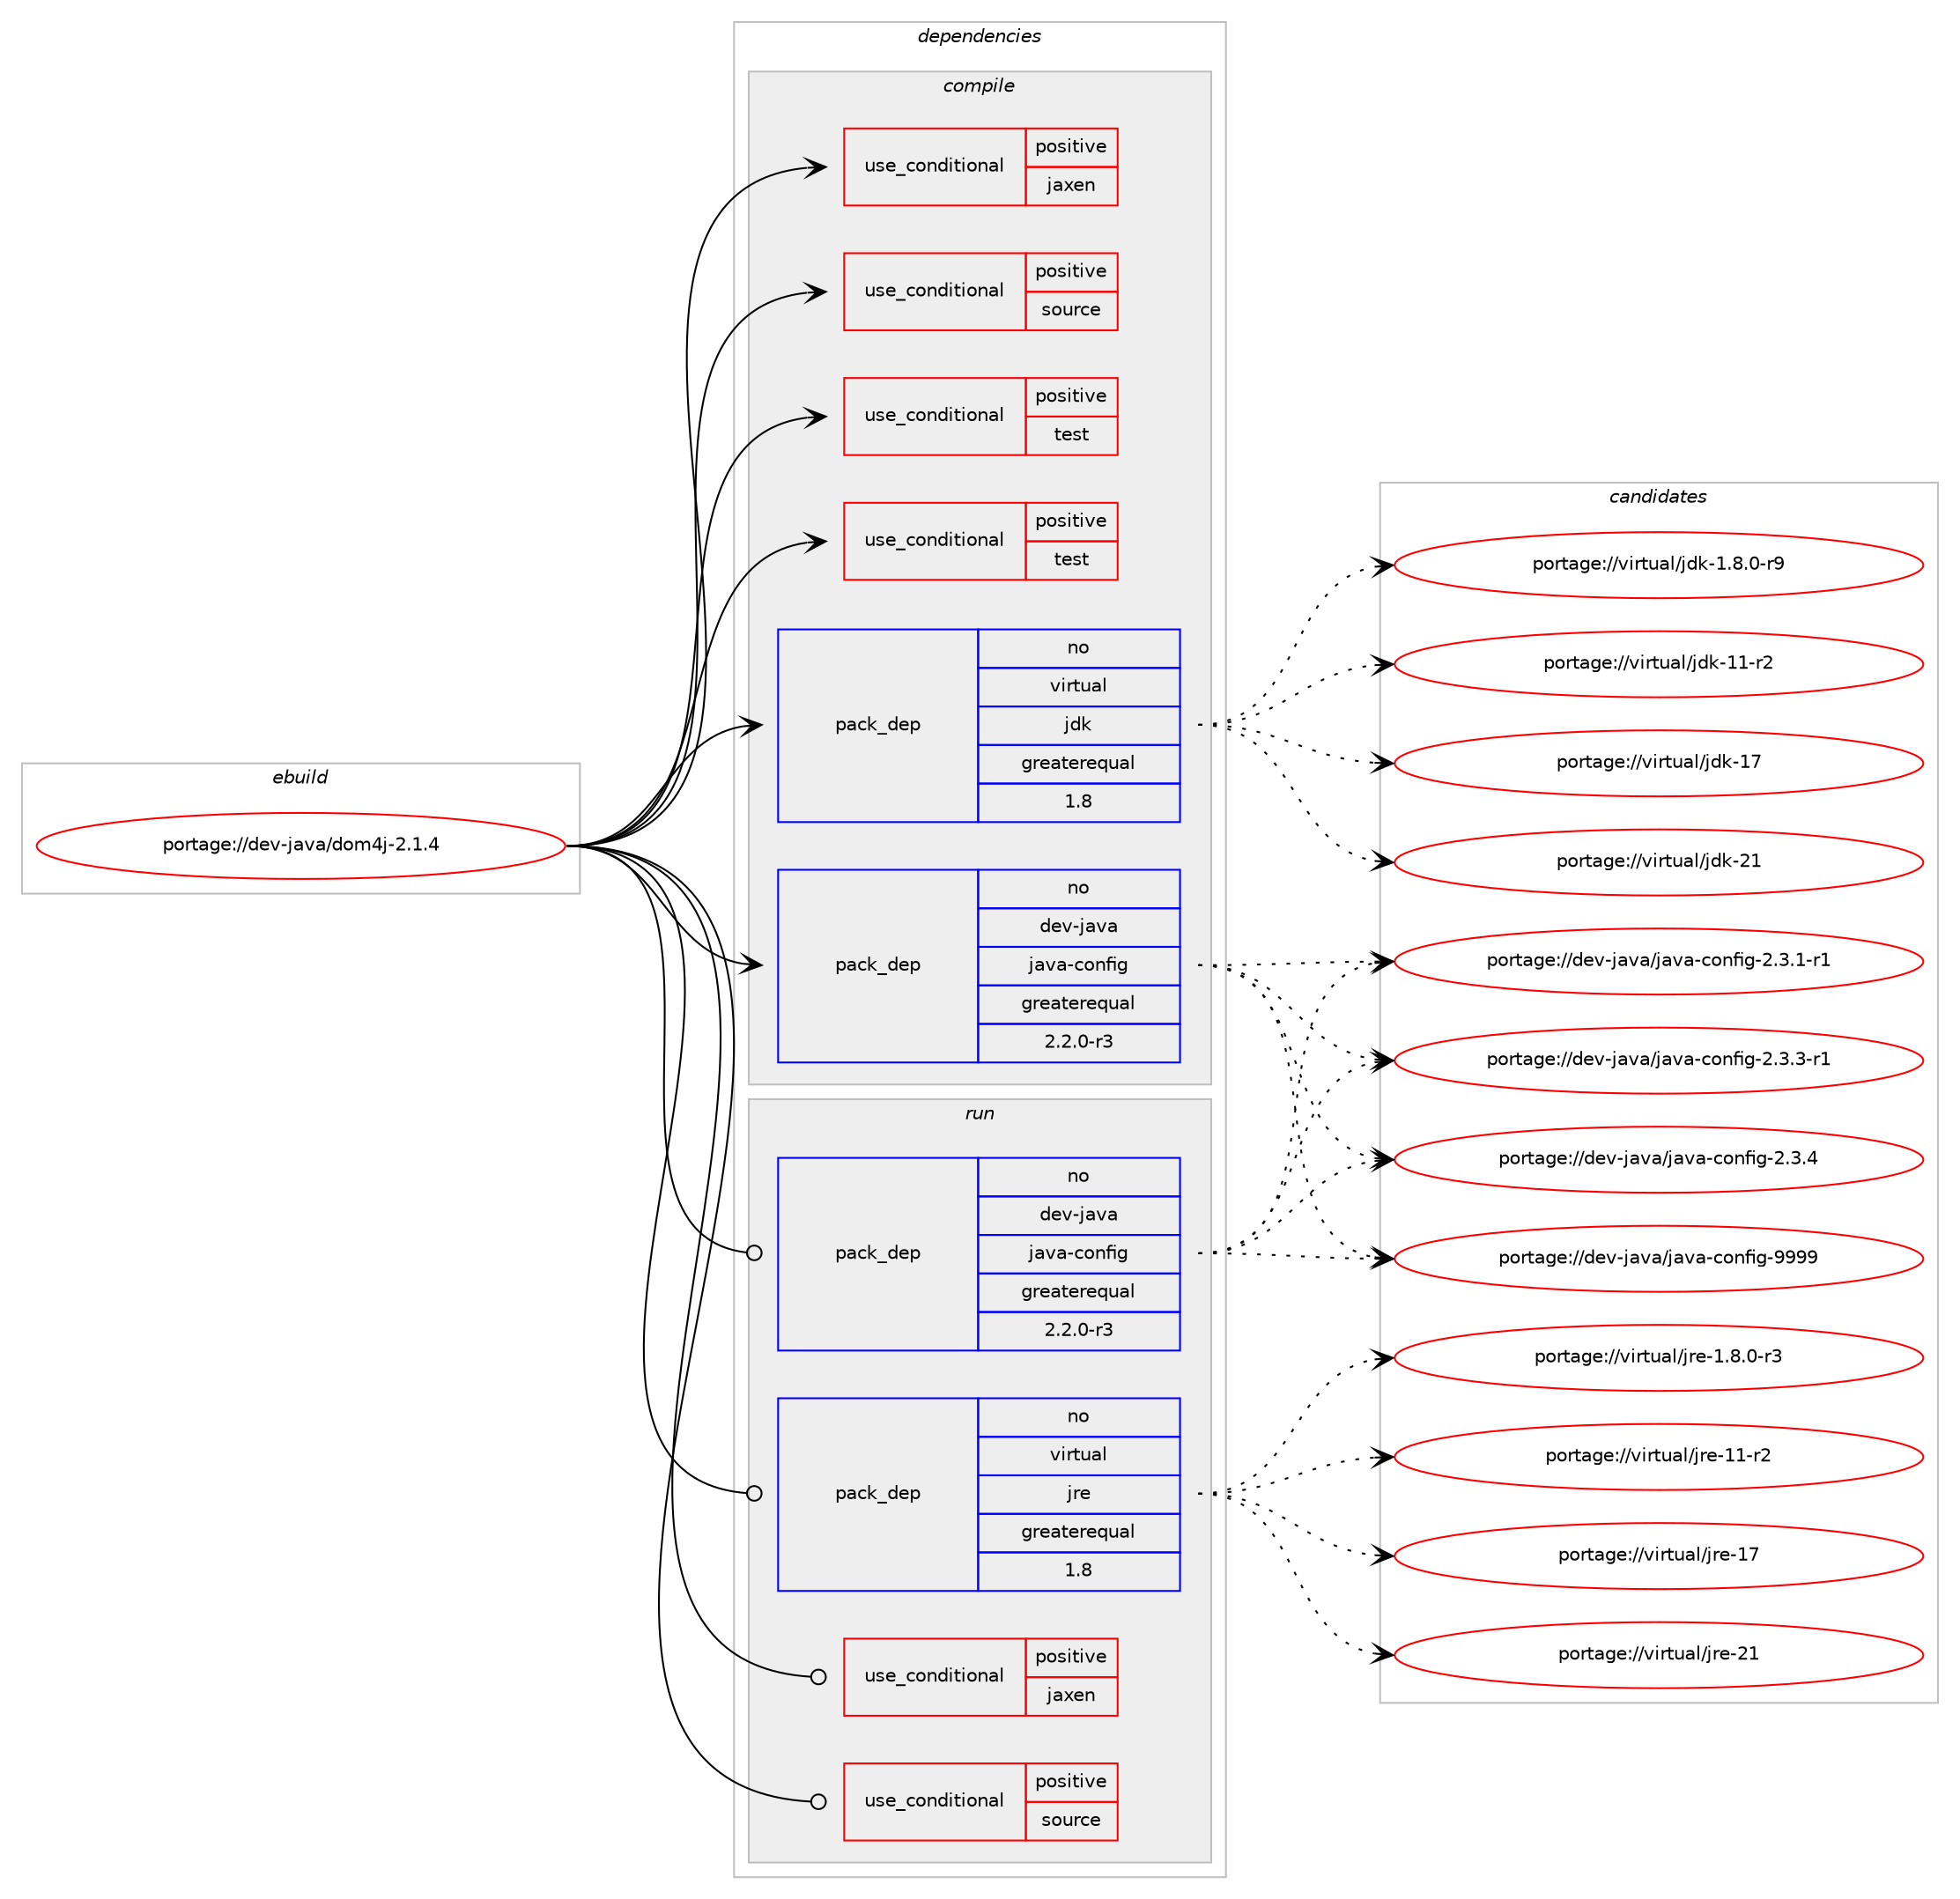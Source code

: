 digraph prolog {

# *************
# Graph options
# *************

newrank=true;
concentrate=true;
compound=true;
graph [rankdir=LR,fontname=Helvetica,fontsize=10,ranksep=1.5];#, ranksep=2.5, nodesep=0.2];
edge  [arrowhead=vee];
node  [fontname=Helvetica,fontsize=10];

# **********
# The ebuild
# **********

subgraph cluster_leftcol {
color=gray;
rank=same;
label=<<i>ebuild</i>>;
id [label="portage://dev-java/dom4j-2.1.4", color=red, width=4, href="../dev-java/dom4j-2.1.4.svg"];
}

# ****************
# The dependencies
# ****************

subgraph cluster_midcol {
color=gray;
label=<<i>dependencies</i>>;
subgraph cluster_compile {
fillcolor="#eeeeee";
style=filled;
label=<<i>compile</i>>;
subgraph cond21020 {
dependency47344 [label=<<TABLE BORDER="0" CELLBORDER="1" CELLSPACING="0" CELLPADDING="4"><TR><TD ROWSPAN="3" CELLPADDING="10">use_conditional</TD></TR><TR><TD>positive</TD></TR><TR><TD>jaxen</TD></TR></TABLE>>, shape=none, color=red];
# *** BEGIN UNKNOWN DEPENDENCY TYPE (TODO) ***
# dependency47344 -> package_dependency(portage://dev-java/dom4j-2.1.4,install,no,dev-java,jaxen,none,[,,],[slot(1.2)],[use(enable(dom4j),none)])
# *** END UNKNOWN DEPENDENCY TYPE (TODO) ***

}
id:e -> dependency47344:w [weight=20,style="solid",arrowhead="vee"];
subgraph cond21021 {
dependency47345 [label=<<TABLE BORDER="0" CELLBORDER="1" CELLSPACING="0" CELLPADDING="4"><TR><TD ROWSPAN="3" CELLPADDING="10">use_conditional</TD></TR><TR><TD>positive</TD></TR><TR><TD>source</TD></TR></TABLE>>, shape=none, color=red];
# *** BEGIN UNKNOWN DEPENDENCY TYPE (TODO) ***
# dependency47345 -> package_dependency(portage://dev-java/dom4j-2.1.4,install,no,app-arch,zip,none,[,,],[],[])
# *** END UNKNOWN DEPENDENCY TYPE (TODO) ***

}
id:e -> dependency47345:w [weight=20,style="solid",arrowhead="vee"];
subgraph cond21022 {
dependency47346 [label=<<TABLE BORDER="0" CELLBORDER="1" CELLSPACING="0" CELLPADDING="4"><TR><TD ROWSPAN="3" CELLPADDING="10">use_conditional</TD></TR><TR><TD>positive</TD></TR><TR><TD>test</TD></TR></TABLE>>, shape=none, color=red];
# *** BEGIN UNKNOWN DEPENDENCY TYPE (TODO) ***
# dependency47346 -> package_dependency(portage://dev-java/dom4j-2.1.4,install,no,dev-java,testng,none,[,,],[slot(0)],[])
# *** END UNKNOWN DEPENDENCY TYPE (TODO) ***

}
id:e -> dependency47346:w [weight=20,style="solid",arrowhead="vee"];
subgraph cond21023 {
dependency47347 [label=<<TABLE BORDER="0" CELLBORDER="1" CELLSPACING="0" CELLPADDING="4"><TR><TD ROWSPAN="3" CELLPADDING="10">use_conditional</TD></TR><TR><TD>positive</TD></TR><TR><TD>test</TD></TR></TABLE>>, shape=none, color=red];
# *** BEGIN UNKNOWN DEPENDENCY TYPE (TODO) ***
# dependency47347 -> package_dependency(portage://dev-java/dom4j-2.1.4,install,no,dev-java,xerces,none,[,,],[slot(2)],[])
# *** END UNKNOWN DEPENDENCY TYPE (TODO) ***

}
id:e -> dependency47347:w [weight=20,style="solid",arrowhead="vee"];
subgraph pack25300 {
dependency47348 [label=<<TABLE BORDER="0" CELLBORDER="1" CELLSPACING="0" CELLPADDING="4" WIDTH="220"><TR><TD ROWSPAN="6" CELLPADDING="30">pack_dep</TD></TR><TR><TD WIDTH="110">no</TD></TR><TR><TD>dev-java</TD></TR><TR><TD>java-config</TD></TR><TR><TD>greaterequal</TD></TR><TR><TD>2.2.0-r3</TD></TR></TABLE>>, shape=none, color=blue];
}
id:e -> dependency47348:w [weight=20,style="solid",arrowhead="vee"];
# *** BEGIN UNKNOWN DEPENDENCY TYPE (TODO) ***
# id -> package_dependency(portage://dev-java/dom4j-2.1.4,install,no,dev-java,jaxb-api,none,[,,],[slot(2)],[])
# *** END UNKNOWN DEPENDENCY TYPE (TODO) ***

# *** BEGIN UNKNOWN DEPENDENCY TYPE (TODO) ***
# id -> package_dependency(portage://dev-java/dom4j-2.1.4,install,no,dev-java,xpp2,none,[,,],[slot(0)],[])
# *** END UNKNOWN DEPENDENCY TYPE (TODO) ***

# *** BEGIN UNKNOWN DEPENDENCY TYPE (TODO) ***
# id -> package_dependency(portage://dev-java/dom4j-2.1.4,install,no,dev-java,xpp3,none,[,,],[slot(0)],[])
# *** END UNKNOWN DEPENDENCY TYPE (TODO) ***

# *** BEGIN UNKNOWN DEPENDENCY TYPE (TODO) ***
# id -> package_dependency(portage://dev-java/dom4j-2.1.4,install,no,dev-java,xsdlib,none,[,,],[slot(0)],[])
# *** END UNKNOWN DEPENDENCY TYPE (TODO) ***

subgraph pack25301 {
dependency47349 [label=<<TABLE BORDER="0" CELLBORDER="1" CELLSPACING="0" CELLPADDING="4" WIDTH="220"><TR><TD ROWSPAN="6" CELLPADDING="30">pack_dep</TD></TR><TR><TD WIDTH="110">no</TD></TR><TR><TD>virtual</TD></TR><TR><TD>jdk</TD></TR><TR><TD>greaterequal</TD></TR><TR><TD>1.8</TD></TR></TABLE>>, shape=none, color=blue];
}
id:e -> dependency47349:w [weight=20,style="solid",arrowhead="vee"];
}
subgraph cluster_compileandrun {
fillcolor="#eeeeee";
style=filled;
label=<<i>compile and run</i>>;
}
subgraph cluster_run {
fillcolor="#eeeeee";
style=filled;
label=<<i>run</i>>;
subgraph cond21024 {
dependency47350 [label=<<TABLE BORDER="0" CELLBORDER="1" CELLSPACING="0" CELLPADDING="4"><TR><TD ROWSPAN="3" CELLPADDING="10">use_conditional</TD></TR><TR><TD>positive</TD></TR><TR><TD>jaxen</TD></TR></TABLE>>, shape=none, color=red];
# *** BEGIN UNKNOWN DEPENDENCY TYPE (TODO) ***
# dependency47350 -> package_dependency(portage://dev-java/dom4j-2.1.4,run,no,dev-java,jaxen,none,[,,],[slot(1.2)],[use(enable(dom4j),none)])
# *** END UNKNOWN DEPENDENCY TYPE (TODO) ***

}
id:e -> dependency47350:w [weight=20,style="solid",arrowhead="odot"];
subgraph cond21025 {
dependency47351 [label=<<TABLE BORDER="0" CELLBORDER="1" CELLSPACING="0" CELLPADDING="4"><TR><TD ROWSPAN="3" CELLPADDING="10">use_conditional</TD></TR><TR><TD>positive</TD></TR><TR><TD>source</TD></TR></TABLE>>, shape=none, color=red];
# *** BEGIN UNKNOWN DEPENDENCY TYPE (TODO) ***
# dependency47351 -> package_dependency(portage://dev-java/dom4j-2.1.4,run,no,app-arch,zip,none,[,,],[],[])
# *** END UNKNOWN DEPENDENCY TYPE (TODO) ***

}
id:e -> dependency47351:w [weight=20,style="solid",arrowhead="odot"];
subgraph pack25302 {
dependency47352 [label=<<TABLE BORDER="0" CELLBORDER="1" CELLSPACING="0" CELLPADDING="4" WIDTH="220"><TR><TD ROWSPAN="6" CELLPADDING="30">pack_dep</TD></TR><TR><TD WIDTH="110">no</TD></TR><TR><TD>dev-java</TD></TR><TR><TD>java-config</TD></TR><TR><TD>greaterequal</TD></TR><TR><TD>2.2.0-r3</TD></TR></TABLE>>, shape=none, color=blue];
}
id:e -> dependency47352:w [weight=20,style="solid",arrowhead="odot"];
# *** BEGIN UNKNOWN DEPENDENCY TYPE (TODO) ***
# id -> package_dependency(portage://dev-java/dom4j-2.1.4,run,no,dev-java,jaxb-api,none,[,,],[slot(2)],[])
# *** END UNKNOWN DEPENDENCY TYPE (TODO) ***

# *** BEGIN UNKNOWN DEPENDENCY TYPE (TODO) ***
# id -> package_dependency(portage://dev-java/dom4j-2.1.4,run,no,dev-java,xpp2,none,[,,],[slot(0)],[])
# *** END UNKNOWN DEPENDENCY TYPE (TODO) ***

# *** BEGIN UNKNOWN DEPENDENCY TYPE (TODO) ***
# id -> package_dependency(portage://dev-java/dom4j-2.1.4,run,no,dev-java,xpp3,none,[,,],[slot(0)],[])
# *** END UNKNOWN DEPENDENCY TYPE (TODO) ***

# *** BEGIN UNKNOWN DEPENDENCY TYPE (TODO) ***
# id -> package_dependency(portage://dev-java/dom4j-2.1.4,run,no,dev-java,xsdlib,none,[,,],[slot(0)],[])
# *** END UNKNOWN DEPENDENCY TYPE (TODO) ***

subgraph pack25303 {
dependency47353 [label=<<TABLE BORDER="0" CELLBORDER="1" CELLSPACING="0" CELLPADDING="4" WIDTH="220"><TR><TD ROWSPAN="6" CELLPADDING="30">pack_dep</TD></TR><TR><TD WIDTH="110">no</TD></TR><TR><TD>virtual</TD></TR><TR><TD>jre</TD></TR><TR><TD>greaterequal</TD></TR><TR><TD>1.8</TD></TR></TABLE>>, shape=none, color=blue];
}
id:e -> dependency47353:w [weight=20,style="solid",arrowhead="odot"];
}
}

# **************
# The candidates
# **************

subgraph cluster_choices {
rank=same;
color=gray;
label=<<i>candidates</i>>;

subgraph choice25300 {
color=black;
nodesep=1;
choice10010111845106971189747106971189745991111101021051034550465146494511449 [label="portage://dev-java/java-config-2.3.1-r1", color=red, width=4,href="../dev-java/java-config-2.3.1-r1.svg"];
choice10010111845106971189747106971189745991111101021051034550465146514511449 [label="portage://dev-java/java-config-2.3.3-r1", color=red, width=4,href="../dev-java/java-config-2.3.3-r1.svg"];
choice1001011184510697118974710697118974599111110102105103455046514652 [label="portage://dev-java/java-config-2.3.4", color=red, width=4,href="../dev-java/java-config-2.3.4.svg"];
choice10010111845106971189747106971189745991111101021051034557575757 [label="portage://dev-java/java-config-9999", color=red, width=4,href="../dev-java/java-config-9999.svg"];
dependency47348:e -> choice10010111845106971189747106971189745991111101021051034550465146494511449:w [style=dotted,weight="100"];
dependency47348:e -> choice10010111845106971189747106971189745991111101021051034550465146514511449:w [style=dotted,weight="100"];
dependency47348:e -> choice1001011184510697118974710697118974599111110102105103455046514652:w [style=dotted,weight="100"];
dependency47348:e -> choice10010111845106971189747106971189745991111101021051034557575757:w [style=dotted,weight="100"];
}
subgraph choice25301 {
color=black;
nodesep=1;
choice11810511411611797108471061001074549465646484511457 [label="portage://virtual/jdk-1.8.0-r9", color=red, width=4,href="../virtual/jdk-1.8.0-r9.svg"];
choice11810511411611797108471061001074549494511450 [label="portage://virtual/jdk-11-r2", color=red, width=4,href="../virtual/jdk-11-r2.svg"];
choice1181051141161179710847106100107454955 [label="portage://virtual/jdk-17", color=red, width=4,href="../virtual/jdk-17.svg"];
choice1181051141161179710847106100107455049 [label="portage://virtual/jdk-21", color=red, width=4,href="../virtual/jdk-21.svg"];
dependency47349:e -> choice11810511411611797108471061001074549465646484511457:w [style=dotted,weight="100"];
dependency47349:e -> choice11810511411611797108471061001074549494511450:w [style=dotted,weight="100"];
dependency47349:e -> choice1181051141161179710847106100107454955:w [style=dotted,weight="100"];
dependency47349:e -> choice1181051141161179710847106100107455049:w [style=dotted,weight="100"];
}
subgraph choice25302 {
color=black;
nodesep=1;
choice10010111845106971189747106971189745991111101021051034550465146494511449 [label="portage://dev-java/java-config-2.3.1-r1", color=red, width=4,href="../dev-java/java-config-2.3.1-r1.svg"];
choice10010111845106971189747106971189745991111101021051034550465146514511449 [label="portage://dev-java/java-config-2.3.3-r1", color=red, width=4,href="../dev-java/java-config-2.3.3-r1.svg"];
choice1001011184510697118974710697118974599111110102105103455046514652 [label="portage://dev-java/java-config-2.3.4", color=red, width=4,href="../dev-java/java-config-2.3.4.svg"];
choice10010111845106971189747106971189745991111101021051034557575757 [label="portage://dev-java/java-config-9999", color=red, width=4,href="../dev-java/java-config-9999.svg"];
dependency47352:e -> choice10010111845106971189747106971189745991111101021051034550465146494511449:w [style=dotted,weight="100"];
dependency47352:e -> choice10010111845106971189747106971189745991111101021051034550465146514511449:w [style=dotted,weight="100"];
dependency47352:e -> choice1001011184510697118974710697118974599111110102105103455046514652:w [style=dotted,weight="100"];
dependency47352:e -> choice10010111845106971189747106971189745991111101021051034557575757:w [style=dotted,weight="100"];
}
subgraph choice25303 {
color=black;
nodesep=1;
choice11810511411611797108471061141014549465646484511451 [label="portage://virtual/jre-1.8.0-r3", color=red, width=4,href="../virtual/jre-1.8.0-r3.svg"];
choice11810511411611797108471061141014549494511450 [label="portage://virtual/jre-11-r2", color=red, width=4,href="../virtual/jre-11-r2.svg"];
choice1181051141161179710847106114101454955 [label="portage://virtual/jre-17", color=red, width=4,href="../virtual/jre-17.svg"];
choice1181051141161179710847106114101455049 [label="portage://virtual/jre-21", color=red, width=4,href="../virtual/jre-21.svg"];
dependency47353:e -> choice11810511411611797108471061141014549465646484511451:w [style=dotted,weight="100"];
dependency47353:e -> choice11810511411611797108471061141014549494511450:w [style=dotted,weight="100"];
dependency47353:e -> choice1181051141161179710847106114101454955:w [style=dotted,weight="100"];
dependency47353:e -> choice1181051141161179710847106114101455049:w [style=dotted,weight="100"];
}
}

}

